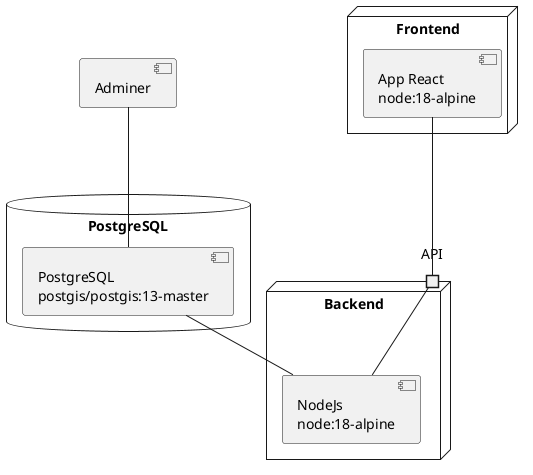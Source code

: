@startuml architecture

node "Frontend" {
    component Client [
        App React
        node:18-alpine
    ]
}

node "Backend" {
    component NodeJs [
        NodeJs
        node:18-alpine
    ]
    port API
    API - [NodeJs]
}

database "PostgreSQL" as pgsql {
    component PostgreSQL [
        PostgreSQL
        postgis/postgis:13-master
    ]
}

[Client] --- API
[PostgreSQL] -down- [NodeJs]
[Adminer] --- [PostgreSQL]

@enduml